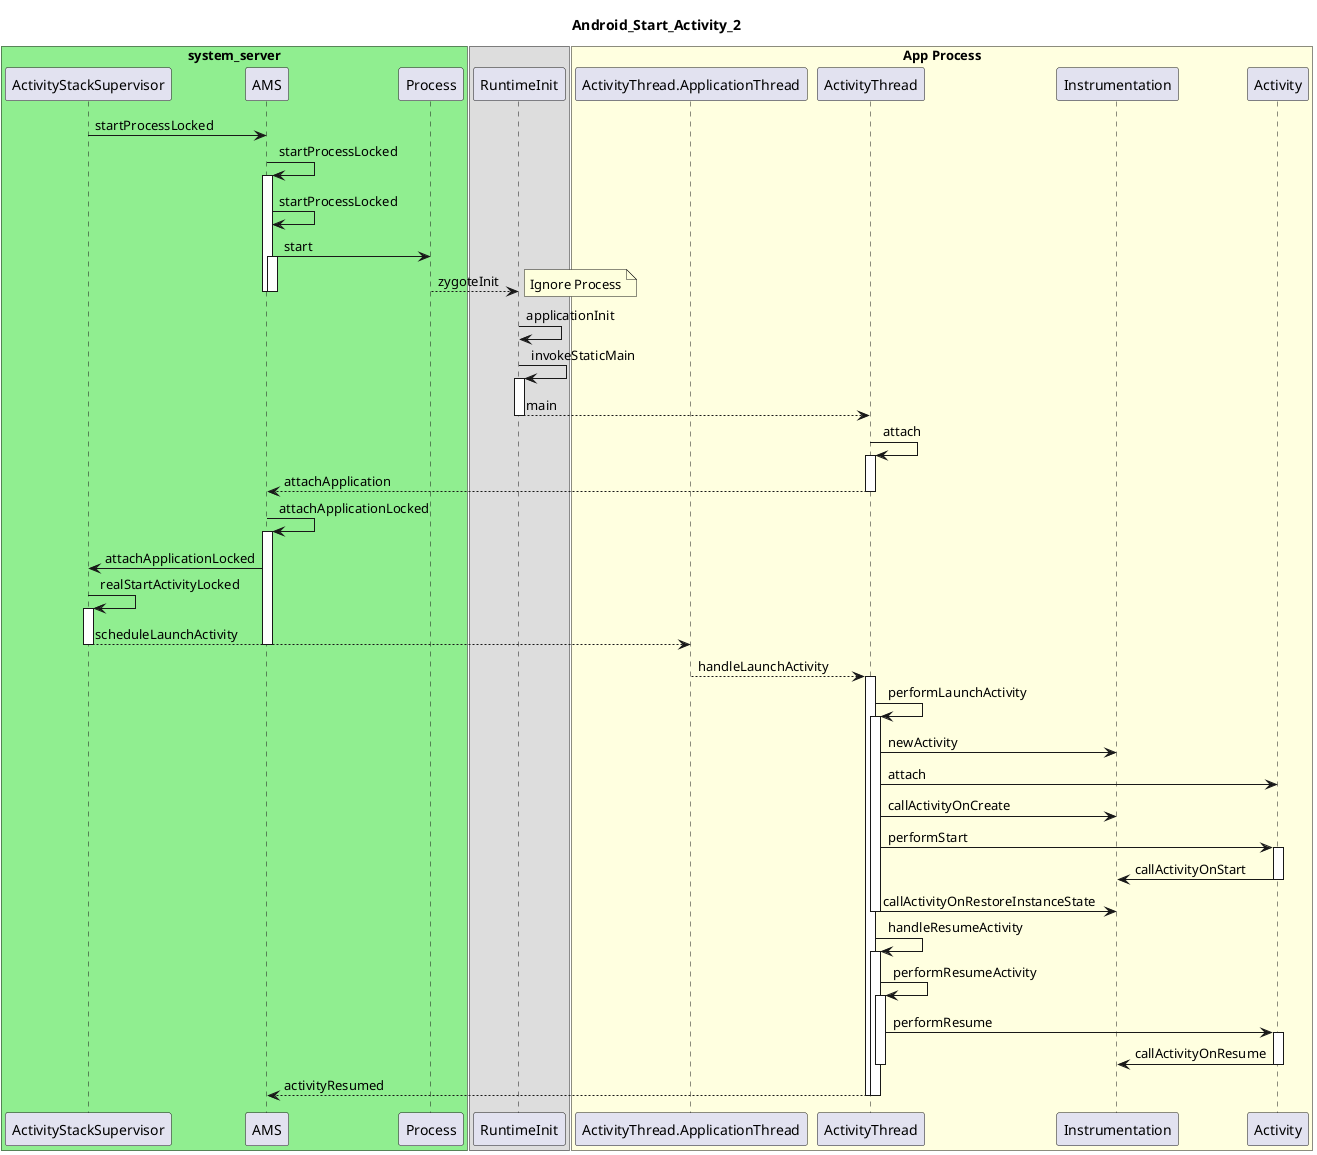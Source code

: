 
@startuml
title Android_Start_Activity_2
box "system_server" #LightGreen
participant ActivityStackSupervisor
participant AMS
participant Process
end box
box
participant RuntimeInit
end box
box "App Process" #LightYellow
participant ActivityThread.ApplicationThread
participant ActivityThread
participant Instrumentation
participant Activity
end box

ActivityStackSupervisor-> AMS : startProcessLocked
AMS -> AMS : startProcessLocked
activate AMS
AMS -> AMS : startProcessLocked
AMS -> Process : start
activate AMS
Process ---> RuntimeInit : zygoteInit
deactivate AMS
deactivate AMS
note right : Ignore Process
RuntimeInit -> RuntimeInit : applicationInit
RuntimeInit -> RuntimeInit : invokeStaticMain
activate RuntimeInit
RuntimeInit ---> ActivityThread : main
deactivate RuntimeInit
ActivityThread -> ActivityThread : attach
activate ActivityThread
ActivityThread ---> AMS : attachApplication
deactivate ActivityThread
AMS -> AMS : attachApplicationLocked
activate AMS
AMS -> ActivityStackSupervisor : attachApplicationLocked
ActivityStackSupervisor -> ActivityStackSupervisor : realStartActivityLocked
activate ActivityStackSupervisor
ActivityStackSupervisor ---> ActivityThread.ApplicationThread : scheduleLaunchActivity
deactivate ActivityStackSupervisor
deactivate AMS
ActivityThread.ApplicationThread ---> ActivityThread : handleLaunchActivity
activate ActivityThread
    ActivityThread -> ActivityThread : performLaunchActivity
    activate ActivityThread
        ActivityThread -> Instrumentation : newActivity
        ActivityThread -> Activity : attach
        ActivityThread -> Instrumentation : callActivityOnCreate
        ActivityThread -> Activity : performStart
        activate Activity
            Activity -> Instrumentation : callActivityOnStart
        deactivate Activity
        ActivityThread -> Instrumentation : callActivityOnRestoreInstanceState
    deactivate ActivityThread
    ActivityThread -> ActivityThread : handleResumeActivity
    activate ActivityThread
        ActivityThread -> ActivityThread : performResumeActivity
        activate ActivityThread
            ActivityThread -> Activity : performResume
            activate Activity
                Activity -> Instrumentation : callActivityOnResume
            deactivate Activity
        deactivate ActivityThread
        ActivityThread ---> AMS : activityResumed
    deactivate ActivityThread
deactivate ActivityThread
@enduml